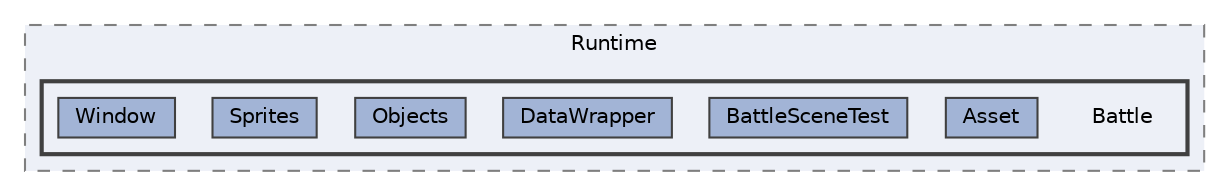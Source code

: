 digraph "C:/Users/むずでょ/Documents/Unity Projects/RMU-1-00-00-Research/Assets/RPGMaker/Codebase/Runtime/Battle"
{
 // LATEX_PDF_SIZE
  bgcolor="transparent";
  edge [fontname=Helvetica,fontsize=10,labelfontname=Helvetica,labelfontsize=10];
  node [fontname=Helvetica,fontsize=10,shape=box,height=0.2,width=0.4];
  compound=true
  subgraph clusterdir_f75b6d0a85c69be80d5afad8cb782400 {
    graph [ bgcolor="#edf0f7", pencolor="grey50", label="Runtime", fontname=Helvetica,fontsize=10 style="filled,dashed", URL="dir_f75b6d0a85c69be80d5afad8cb782400.html",tooltip=""]
  subgraph clusterdir_190d260d2888529f12d44ec0d567bb1d {
    graph [ bgcolor="#edf0f7", pencolor="grey25", label="", fontname=Helvetica,fontsize=10 style="filled,bold", URL="dir_190d260d2888529f12d44ec0d567bb1d.html",tooltip=""]
    dir_190d260d2888529f12d44ec0d567bb1d [shape=plaintext, label="Battle"];
  dir_bbcf9f9b15d8ee0aefddf0b301dee407 [label="Asset", fillcolor="#a2b4d6", color="grey25", style="filled", URL="dir_bbcf9f9b15d8ee0aefddf0b301dee407.html",tooltip=""];
  dir_7fd76fc440f7aa780f0fbc807e5f3d19 [label="BattleSceneTest", fillcolor="#a2b4d6", color="grey25", style="filled", URL="dir_7fd76fc440f7aa780f0fbc807e5f3d19.html",tooltip=""];
  dir_badeff5c57729dda5fecffc2dadaad12 [label="DataWrapper", fillcolor="#a2b4d6", color="grey25", style="filled", URL="dir_badeff5c57729dda5fecffc2dadaad12.html",tooltip=""];
  dir_385466917c86559de1c469a32d96abc7 [label="Objects", fillcolor="#a2b4d6", color="grey25", style="filled", URL="dir_385466917c86559de1c469a32d96abc7.html",tooltip=""];
  dir_43f42a343c2d2762d6b91ee584509033 [label="Sprites", fillcolor="#a2b4d6", color="grey25", style="filled", URL="dir_43f42a343c2d2762d6b91ee584509033.html",tooltip=""];
  dir_124fe3ad485d04bef35eb75545d1a9d0 [label="Window", fillcolor="#a2b4d6", color="grey25", style="filled", URL="dir_124fe3ad485d04bef35eb75545d1a9d0.html",tooltip=""];
  }
  }
}

